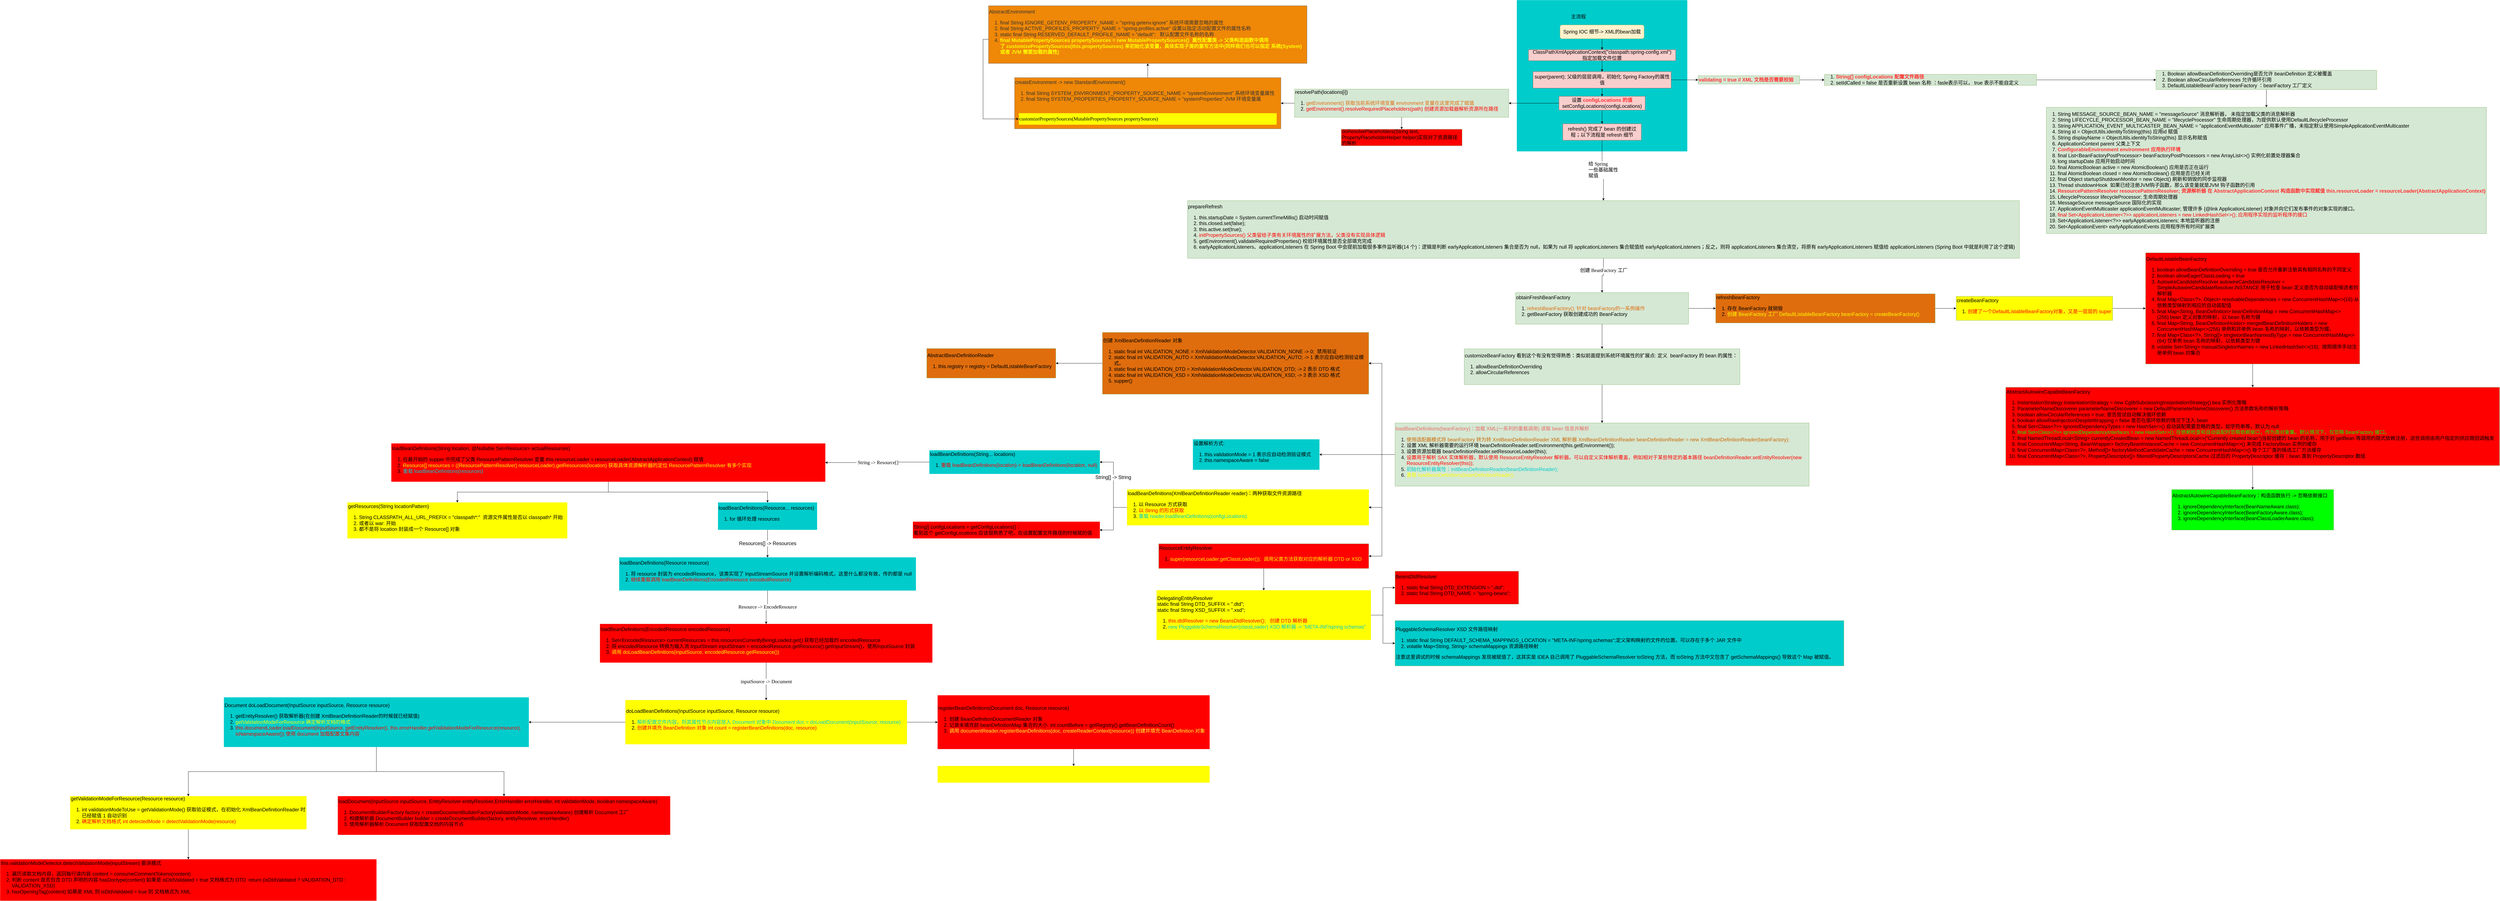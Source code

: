 <mxfile version="20.2.5" type="github">
  <diagram id="C5RBs43oDa-KdzZeNtuy" name="Page-1">
    <mxGraphModel dx="8986" dy="2456" grid="1" gridSize="10" guides="1" tooltips="1" connect="1" arrows="1" fold="1" page="1" pageScale="1" pageWidth="827" pageHeight="1169" math="0" shadow="0">
      <root>
        <mxCell id="WIyWlLk6GJQsqaUBKTNV-0" />
        <mxCell id="WIyWlLk6GJQsqaUBKTNV-1" parent="WIyWlLk6GJQsqaUBKTNV-0" />
        <mxCell id="-McDBByZdcgpEU9wJOO_-78" value="" style="rounded=0;whiteSpace=wrap;html=1;fontFamily=Verdana;fontSize=18;fontColor=#00CCCC;strokeColor=#00CCCC;fillColor=#00CCCC;" parent="WIyWlLk6GJQsqaUBKTNV-1" vertex="1">
          <mxGeometry x="-310" y="-1100" width="620" height="550" as="geometry" />
        </mxCell>
        <mxCell id="-McDBByZdcgpEU9wJOO_-72" style="edgeStyle=orthogonalEdgeStyle;rounded=0;orthogonalLoop=1;jettySize=auto;html=1;entryX=0.5;entryY=0;entryDx=0;entryDy=0;fontFamily=Verdana;fontSize=18;fontColor=#FF0000;" parent="WIyWlLk6GJQsqaUBKTNV-1" source="vhB5iVHmFAJZdGOzhbKn-0" target="vhB5iVHmFAJZdGOzhbKn-5" edge="1">
          <mxGeometry relative="1" as="geometry" />
        </mxCell>
        <mxCell id="vhB5iVHmFAJZdGOzhbKn-0" value="&lt;font style=&quot;font-size: 18px;&quot;&gt;Spring IOC 细节-&amp;gt; XML的bean加载&lt;/font&gt;" style="rounded=1;whiteSpace=wrap;html=1;fillColor=#fff2cc;strokeColor=#d6b656;fontSize=18;" parent="WIyWlLk6GJQsqaUBKTNV-1" vertex="1">
          <mxGeometry x="-153" y="-1010" width="306" height="50" as="geometry" />
        </mxCell>
        <mxCell id="vhB5iVHmFAJZdGOzhbKn-9" value="" style="edgeStyle=orthogonalEdgeStyle;rounded=0;orthogonalLoop=1;jettySize=auto;html=1;fontSize=18;" parent="WIyWlLk6GJQsqaUBKTNV-1" source="vhB5iVHmFAJZdGOzhbKn-5" target="vhB5iVHmFAJZdGOzhbKn-8" edge="1">
          <mxGeometry relative="1" as="geometry" />
        </mxCell>
        <mxCell id="vhB5iVHmFAJZdGOzhbKn-5" value="ClassPathXmlApplicationContext(&quot;classpath:spring-config.xml&quot;)&lt;br style=&quot;font-size: 18px;&quot;&gt;指定加载文件位置" style="rounded=0;whiteSpace=wrap;html=1;fillColor=#f8cecc;strokeColor=#b85450;fontSize=18;" parent="WIyWlLk6GJQsqaUBKTNV-1" vertex="1">
          <mxGeometry x="-268" y="-920" width="536" height="40" as="geometry" />
        </mxCell>
        <mxCell id="vhB5iVHmFAJZdGOzhbKn-11" value="" style="edgeStyle=orthogonalEdgeStyle;rounded=0;orthogonalLoop=1;jettySize=auto;html=1;entryX=0;entryY=0.5;entryDx=0;entryDy=0;fontSize=18;" parent="WIyWlLk6GJQsqaUBKTNV-1" source="vhB5iVHmFAJZdGOzhbKn-8" target="vhB5iVHmFAJZdGOzhbKn-10" edge="1">
          <mxGeometry relative="1" as="geometry" />
        </mxCell>
        <mxCell id="-McDBByZdcgpEU9wJOO_-1" value="" style="edgeStyle=orthogonalEdgeStyle;rounded=0;orthogonalLoop=1;jettySize=auto;html=1;fontColor=#FF3333;fontSize=18;" parent="WIyWlLk6GJQsqaUBKTNV-1" source="vhB5iVHmFAJZdGOzhbKn-8" target="-McDBByZdcgpEU9wJOO_-0" edge="1">
          <mxGeometry relative="1" as="geometry" />
        </mxCell>
        <mxCell id="vhB5iVHmFAJZdGOzhbKn-8" value="super(parent); 父级的层层调用，初始化 Spring Factory的属性值" style="whiteSpace=wrap;html=1;fillColor=#f8cecc;strokeColor=#b85450;rounded=0;fontSize=18;" parent="WIyWlLk6GJQsqaUBKTNV-1" vertex="1">
          <mxGeometry x="-251.5" y="-840" width="503" height="60" as="geometry" />
        </mxCell>
        <mxCell id="vhB5iVHmFAJZdGOzhbKn-13" value="" style="edgeStyle=orthogonalEdgeStyle;rounded=0;orthogonalLoop=1;jettySize=auto;html=1;fontSize=18;" parent="WIyWlLk6GJQsqaUBKTNV-1" source="vhB5iVHmFAJZdGOzhbKn-10" target="vhB5iVHmFAJZdGOzhbKn-12" edge="1">
          <mxGeometry relative="1" as="geometry" />
        </mxCell>
        <mxCell id="vhB5iVHmFAJZdGOzhbKn-17" style="edgeStyle=orthogonalEdgeStyle;rounded=0;orthogonalLoop=1;jettySize=auto;html=1;fontSize=18;" parent="WIyWlLk6GJQsqaUBKTNV-1" source="vhB5iVHmFAJZdGOzhbKn-10" target="vhB5iVHmFAJZdGOzhbKn-12" edge="1">
          <mxGeometry relative="1" as="geometry" />
        </mxCell>
        <mxCell id="vhB5iVHmFAJZdGOzhbKn-10" value="&lt;font color=&quot;#ff3333&quot; style=&quot;font-size: 18px;&quot;&gt;&lt;b style=&quot;font-size: 18px;&quot;&gt;validating = true // XML 文档是否需要校验&lt;/b&gt;&lt;/font&gt;" style="whiteSpace=wrap;html=1;fillColor=#d5e8d4;strokeColor=#82b366;rounded=0;align=left;fontSize=18;" parent="WIyWlLk6GJQsqaUBKTNV-1" vertex="1">
          <mxGeometry x="350" y="-825" width="370" height="30" as="geometry" />
        </mxCell>
        <mxCell id="vhB5iVHmFAJZdGOzhbKn-16" value="" style="edgeStyle=orthogonalEdgeStyle;rounded=0;orthogonalLoop=1;jettySize=auto;html=1;fontSize=18;" parent="WIyWlLk6GJQsqaUBKTNV-1" source="vhB5iVHmFAJZdGOzhbKn-12" target="vhB5iVHmFAJZdGOzhbKn-15" edge="1">
          <mxGeometry relative="1" as="geometry" />
        </mxCell>
        <mxCell id="vhB5iVHmFAJZdGOzhbKn-12" value="&lt;ol style=&quot;font-size: 18px;&quot;&gt;&lt;li style=&quot;font-size: 18px;&quot;&gt;&lt;font color=&quot;#ff3333&quot; style=&quot;font-size: 18px;&quot;&gt;&lt;b style=&quot;font-size: 18px;&quot;&gt;String[] configLocations 配置文件路径&lt;/b&gt;&lt;/font&gt;&lt;/li&gt;&lt;li style=&quot;font-size: 18px;&quot;&gt;setIdCalled = false 是否重新设置 bean 名称 ：fasle表示可以， true 表示不能自定义&lt;/li&gt;&lt;/ol&gt;" style="whiteSpace=wrap;html=1;fillColor=#d5e8d4;strokeColor=#82b366;rounded=0;align=left;fontSize=18;" parent="WIyWlLk6GJQsqaUBKTNV-1" vertex="1">
          <mxGeometry x="810" y="-830" width="772.5" height="40" as="geometry" />
        </mxCell>
        <mxCell id="vhB5iVHmFAJZdGOzhbKn-19" value="" style="edgeStyle=orthogonalEdgeStyle;rounded=0;orthogonalLoop=1;jettySize=auto;html=1;fontSize=18;" parent="WIyWlLk6GJQsqaUBKTNV-1" source="vhB5iVHmFAJZdGOzhbKn-15" target="vhB5iVHmFAJZdGOzhbKn-18" edge="1">
          <mxGeometry relative="1" as="geometry" />
        </mxCell>
        <mxCell id="vhB5iVHmFAJZdGOzhbKn-15" value="&lt;ol style=&quot;font-size: 18px;&quot;&gt;&lt;li style=&quot;font-size: 18px;&quot;&gt;&lt;span style=&quot;background-color: initial; font-size: 18px;&quot;&gt;Boolean allowBeanDefinitionOverriding是否允许 beanDefinition 定义被覆盖&lt;/span&gt;&lt;/li&gt;&lt;li style=&quot;font-size: 18px;&quot;&gt;&lt;span style=&quot;background-color: initial; font-size: 18px;&quot;&gt;Boolean allowCircularReferences 允许循环引用&lt;/span&gt;&lt;/li&gt;&lt;li style=&quot;font-size: 18px;&quot;&gt;&lt;span style=&quot;background-color: initial; font-size: 18px;&quot;&gt;DefaultListableBeanFactory beanFactory ：beanFactory 工厂定义&lt;/span&gt;&lt;/li&gt;&lt;/ol&gt;" style="whiteSpace=wrap;html=1;fillColor=#d5e8d4;strokeColor=#82b366;rounded=0;align=left;fontSize=18;" parent="WIyWlLk6GJQsqaUBKTNV-1" vertex="1">
          <mxGeometry x="2018.13" y="-845" width="803.75" height="70" as="geometry" />
        </mxCell>
        <mxCell id="vhB5iVHmFAJZdGOzhbKn-18" value="&lt;ol style=&quot;font-size: 18px;&quot;&gt;&lt;li style=&quot;font-size: 18px;&quot;&gt;String MESSAGE_SOURCE_BEAN_NAME = &quot;messageSource&quot; 消息解析器， 未指定加载父类的消息解析器&lt;br style=&quot;font-size: 18px;&quot;&gt;&lt;/li&gt;&lt;li style=&quot;font-size: 18px;&quot;&gt;String LIFECYCLE_PROCESSOR_BEAN_NAME = &quot;lifecycleProcessor&quot; 生命周期处理器，为提供默认使用DefaultLifecycleProcessor&lt;/li&gt;&lt;li style=&quot;font-size: 18px;&quot;&gt;String APPLICATION_EVENT_MULTICASTER_BEAN_NAME = &quot;applicationEventMulticaster&quot; 应用事件广播，未指定默认使用SimpleApplicationEventMulticaster&lt;br style=&quot;font-size: 18px;&quot;&gt;&lt;/li&gt;&lt;li style=&quot;font-size: 18px;&quot;&gt;String id = ObjectUtils.identityToString(this) 应用id 赋值&lt;br style=&quot;font-size: 18px;&quot;&gt;&lt;/li&gt;&lt;li style=&quot;font-size: 18px;&quot;&gt;String displayName = ObjectUtils.identityToString(this) 显示名称赋值&lt;br style=&quot;font-size: 18px;&quot;&gt;&lt;/li&gt;&lt;li style=&quot;font-size: 18px;&quot;&gt;ApplicationContext parent 父类上下文&lt;br style=&quot;font-size: 18px;&quot;&gt;&lt;/li&gt;&lt;li style=&quot;font-size: 18px;&quot;&gt;&lt;font color=&quot;#ff3333&quot; style=&quot;font-size: 18px;&quot;&gt;&lt;b style=&quot;font-size: 18px;&quot;&gt;ConfigurableEnvironment environment 应用执行环境&amp;nbsp;&lt;/b&gt;&lt;/font&gt;&lt;br style=&quot;font-size: 18px;&quot;&gt;&lt;/li&gt;&lt;li style=&quot;font-size: 18px;&quot;&gt;final List&amp;lt;BeanFactoryPostProcessor&amp;gt; beanFactoryPostProcessors = new ArrayList&amp;lt;&amp;gt;() 实例化前置处理器集合&lt;br style=&quot;font-size: 18px;&quot;&gt;&lt;/li&gt;&lt;li style=&quot;font-size: 18px;&quot;&gt;long startupDate 应用开始启动时间&lt;br style=&quot;font-size: 18px;&quot;&gt;&lt;/li&gt;&lt;li style=&quot;font-size: 18px;&quot;&gt;final AtomicBoolean active = new AtomicBoolean() 应用是否正在运行&lt;/li&gt;&lt;li style=&quot;font-size: 18px;&quot;&gt;final AtomicBoolean closed = new AtomicBoolean() 应用是否已经关闭&lt;br style=&quot;font-size: 18px;&quot;&gt;&lt;/li&gt;&lt;li style=&quot;font-size: 18px;&quot;&gt;final Object startupShutdownMonitor = new Object() 刷新和销毁的同步监视器&lt;/li&gt;&lt;li style=&quot;font-size: 18px;&quot;&gt;Thread shutdownHook&amp;nbsp; 如果已经注册JVM钩子函数，那么该变量就是JVM 钩子函数的引用&lt;br style=&quot;font-size: 18px;&quot;&gt;&lt;/li&gt;&lt;li style=&quot;font-size: 18px;&quot;&gt;&lt;b style=&quot;font-size: 18px;&quot;&gt;&lt;font color=&quot;#ff3333&quot; style=&quot;font-size: 18px;&quot;&gt;ResourcePatternResolver resourcePatternResolver; 资源解析器 在&amp;nbsp;&lt;/font&gt;&lt;/b&gt;&lt;font color=&quot;#ff3333&quot; style=&quot;font-size: 18px;&quot;&gt;&lt;b style=&quot;font-size: 18px;&quot;&gt;AbstractApplicationContext 构造函数中实现赋值&amp;nbsp;this.resourceLoader = resourceLoader(&lt;b style=&quot;font-size: 18px;&quot;&gt;AbstractApplicationContext&lt;/b&gt;)&lt;/b&gt;&lt;/font&gt;&lt;br style=&quot;font-size: 18px;&quot;&gt;&lt;/li&gt;&lt;li style=&quot;font-size: 18px;&quot;&gt;LifecycleProcessor lifecycleProcessor; 生命周期处理器&lt;br style=&quot;font-size: 18px;&quot;&gt;&lt;/li&gt;&lt;li style=&quot;font-size: 18px;&quot;&gt;MessageSource messageSource 国际化的实现&lt;br style=&quot;font-size: 18px;&quot;&gt;&lt;/li&gt;&lt;li style=&quot;font-size: 18px;&quot;&gt;ApplicationEventMulticaster applicationEventMulticaster; 管理许多 {@link ApplicationListener} 对象并向它们发布事件的对象实现的接口。&lt;br style=&quot;font-size: 18px;&quot;&gt;&lt;/li&gt;&lt;li style=&quot;font-size: 18px;&quot;&gt;&lt;font color=&quot;#ff0000&quot; style=&quot;font-size: 18px;&quot;&gt;final Set&amp;lt;ApplicationListener&amp;lt;?&amp;gt;&amp;gt; applicationListeners = new LinkedHashSet&amp;lt;&amp;gt;(); 应用程序实现的监听程序的接口&lt;/font&gt;&lt;br style=&quot;font-size: 18px;&quot;&gt;&lt;/li&gt;&lt;li style=&quot;font-size: 18px;&quot;&gt;Set&amp;lt;ApplicationListener&amp;lt;?&amp;gt;&amp;gt; earlyApplicationListeners; 本地监听器的注册&lt;br style=&quot;font-size: 18px;&quot;&gt;&lt;/li&gt;&lt;li style=&quot;font-size: 18px;&quot;&gt;Set&amp;lt;ApplicationEvent&amp;gt; earlyApplicationEvents 应用程序所有时间扩展类&lt;br style=&quot;font-size: 18px;&quot;&gt;&lt;/li&gt;&lt;/ol&gt;" style="whiteSpace=wrap;html=1;align=left;fillColor=#d5e8d4;strokeColor=#82b366;rounded=0;fontSize=18;" parent="WIyWlLk6GJQsqaUBKTNV-1" vertex="1">
          <mxGeometry x="1618.28" y="-710" width="1603.44" height="460" as="geometry" />
        </mxCell>
        <mxCell id="-McDBByZdcgpEU9wJOO_-5" value="" style="edgeStyle=orthogonalEdgeStyle;rounded=0;orthogonalLoop=1;jettySize=auto;html=1;fontColor=#000000;entryX=1;entryY=0.5;entryDx=0;entryDy=0;fontSize=18;" parent="WIyWlLk6GJQsqaUBKTNV-1" source="-McDBByZdcgpEU9wJOO_-0" target="-McDBByZdcgpEU9wJOO_-4" edge="1">
          <mxGeometry relative="1" as="geometry" />
        </mxCell>
        <mxCell id="-McDBByZdcgpEU9wJOO_-32" value="" style="edgeStyle=orthogonalEdgeStyle;rounded=0;orthogonalLoop=1;jettySize=auto;html=1;fontFamily=Verdana;fontSize=18;fontColor=#FF0000;" parent="WIyWlLk6GJQsqaUBKTNV-1" source="-McDBByZdcgpEU9wJOO_-0" target="-McDBByZdcgpEU9wJOO_-31" edge="1">
          <mxGeometry relative="1" as="geometry" />
        </mxCell>
        <mxCell id="-McDBByZdcgpEU9wJOO_-0" value="设置&amp;nbsp;&lt;span style=&quot;text-align: left; font-size: 18px;&quot;&gt;&lt;font style=&quot;font-weight: bold; font-size: 18px;&quot; color=&quot;#ff3333&quot;&gt;configLocations 的值&lt;/font&gt;&lt;br style=&quot;font-size: 18px;&quot;&gt;&lt;div style=&quot;text-align: left; font-size: 18px;&quot;&gt;&lt;span style=&quot;background-color: initial; text-align: center; font-size: 18px;&quot;&gt;setConfigLocations(configLocations)&lt;/span&gt;&lt;/div&gt;&lt;/span&gt;" style="whiteSpace=wrap;html=1;fillColor=#f8cecc;strokeColor=#b85450;rounded=0;fontSize=18;" parent="WIyWlLk6GJQsqaUBKTNV-1" vertex="1">
          <mxGeometry x="-157" y="-749.99" width="314" height="50" as="geometry" />
        </mxCell>
        <mxCell id="-McDBByZdcgpEU9wJOO_-7" value="" style="edgeStyle=orthogonalEdgeStyle;rounded=0;orthogonalLoop=1;jettySize=auto;html=1;fontColor=#000000;fontSize=18;" parent="WIyWlLk6GJQsqaUBKTNV-1" source="-McDBByZdcgpEU9wJOO_-4" target="-McDBByZdcgpEU9wJOO_-6" edge="1">
          <mxGeometry relative="1" as="geometry" />
        </mxCell>
        <mxCell id="swjzN8IUrycUAb-GRa1w-0" style="edgeStyle=orthogonalEdgeStyle;rounded=0;orthogonalLoop=1;jettySize=auto;html=1;entryX=0.5;entryY=0;entryDx=0;entryDy=0;fontSize=18;" edge="1" parent="WIyWlLk6GJQsqaUBKTNV-1" source="-McDBByZdcgpEU9wJOO_-4" target="-McDBByZdcgpEU9wJOO_-26">
          <mxGeometry relative="1" as="geometry" />
        </mxCell>
        <mxCell id="-McDBByZdcgpEU9wJOO_-4" value="resolvePath(locations[i])&lt;br style=&quot;font-size: 18px;&quot;&gt;&lt;ol style=&quot;font-size: 18px;&quot;&gt;&lt;li style=&quot;font-size: 18px;&quot;&gt;&lt;font color=&quot;#e06d0d&quot; style=&quot;font-size: 18px;&quot;&gt;getEnvironment() 获取当前系统环境变量 environment 变量在这里完成了赋值&lt;/font&gt;&lt;/li&gt;&lt;li style=&quot;font-size: 18px;&quot;&gt;&lt;font color=&quot;#ff0000&quot; style=&quot;font-size: 18px;&quot;&gt;getEnvironment().resolveRequiredPlaceholders(path) 创建资源加载器解析资源所在路径&lt;/font&gt;&lt;br style=&quot;font-size: 18px;&quot;&gt;&lt;/li&gt;&lt;/ol&gt;" style="whiteSpace=wrap;html=1;fillColor=#d5e8d4;strokeColor=#82b366;rounded=0;align=left;fontSize=18;" parent="WIyWlLk6GJQsqaUBKTNV-1" vertex="1">
          <mxGeometry x="-1120" y="-776.25" width="780" height="102.5" as="geometry" />
        </mxCell>
        <mxCell id="-McDBByZdcgpEU9wJOO_-9" value="" style="edgeStyle=orthogonalEdgeStyle;rounded=0;orthogonalLoop=1;jettySize=auto;html=1;fontColor=#E06D0D;fontSize=18;" parent="WIyWlLk6GJQsqaUBKTNV-1" source="-McDBByZdcgpEU9wJOO_-6" target="-McDBByZdcgpEU9wJOO_-8" edge="1">
          <mxGeometry relative="1" as="geometry" />
        </mxCell>
        <mxCell id="-McDBByZdcgpEU9wJOO_-8" value="AbstractEnvironment&lt;br style=&quot;font-size: 18px;&quot;&gt;&lt;ol style=&quot;font-size: 18px;&quot;&gt;&lt;li style=&quot;font-size: 18px;&quot;&gt;final String IGNORE_GETENV_PROPERTY_NAME = &quot;spring.getenv.ignore&quot; 系统环境需要忽略的属性&lt;br style=&quot;font-size: 18px;&quot;&gt;&lt;/li&gt;&lt;li style=&quot;font-size: 18px;&quot;&gt;final String ACTIVE_PROFILES_PROPERTY_NAME = &quot;spring.profiles.active&quot;&amp;nbsp;设置以指定活动配置文件的属性名称&lt;br style=&quot;font-size: 18px;&quot;&gt;&lt;/li&gt;&lt;li style=&quot;font-size: 18px;&quot;&gt;static final String RESERVED_DEFAULT_PROFILE_NAME = &quot;default&quot;;&amp;nbsp; &amp;nbsp;默认配置文件名称的名称&lt;br style=&quot;font-size: 18px;&quot;&gt;&lt;/li&gt;&lt;li style=&quot;font-size: 18px;&quot;&gt;&lt;b style=&quot;font-size: 18px;&quot;&gt;&lt;font color=&quot;#ffff00&quot; style=&quot;font-size: 18px;&quot;&gt;final MutablePropertySources propertySources = new MutablePropertySources()&amp;nbsp; 属性配置类 -&amp;gt; 父类构造函数中调用了&amp;nbsp;customizePropertySources(this.propertySources) 来初始化该变量，具体实现子类的重写方法中(同样我们也可以指定 系统(System) 或者 JVM 需要加载的属性)&lt;/font&gt;&lt;/b&gt;&lt;br style=&quot;font-size: 18px;&quot;&gt;&lt;/li&gt;&lt;/ol&gt;" style="whiteSpace=wrap;html=1;align=left;fillColor=#EF8707;strokeColor=#666666;fontColor=#333333;rounded=0;fontSize=18;" parent="WIyWlLk6GJQsqaUBKTNV-1" vertex="1">
          <mxGeometry x="-2235" y="-1080" width="1160" height="210" as="geometry" />
        </mxCell>
        <mxCell id="-McDBByZdcgpEU9wJOO_-16" value="" style="group;fontSize=18;" parent="WIyWlLk6GJQsqaUBKTNV-1" vertex="1" connectable="0">
          <mxGeometry x="-2140" y="-818.12" width="970" height="186.25" as="geometry" />
        </mxCell>
        <mxCell id="-McDBByZdcgpEU9wJOO_-6" value="createEnvironment -&amp;gt; new StandardEnvironment()&lt;br style=&quot;font-size: 18px;&quot;&gt;&lt;ol style=&quot;font-size: 18px;&quot;&gt;&lt;li style=&quot;font-size: 18px;&quot;&gt;final String SYSTEM_ENVIRONMENT_PROPERTY_SOURCE_NAME = &quot;systemEnvironment&quot; 系统环境变量属性&lt;br style=&quot;font-size: 18px;&quot;&gt;&lt;/li&gt;&lt;li style=&quot;font-size: 18px;&quot;&gt;final String SYSTEM_PROPERTIES_PROPERTY_SOURCE_NAME = &quot;systemProperties&quot; JVM 环境变量属&lt;/li&gt;&lt;/ol&gt;" style="whiteSpace=wrap;html=1;align=left;fillColor=#EF8707;strokeColor=#666666;rounded=0;fontColor=#333333;horizontal=1;verticalAlign=top;fontSize=18;" parent="-McDBByZdcgpEU9wJOO_-16" vertex="1">
          <mxGeometry width="970.0" height="186.25" as="geometry" />
        </mxCell>
        <mxCell id="-McDBByZdcgpEU9wJOO_-15" value="&lt;font color=&quot;#000000&quot; style=&quot;font-size: 18px;&quot;&gt;customizePropertySources(MutablePropertySources propertySources)&lt;/font&gt;" style="rounded=0;whiteSpace=wrap;html=1;fontFamily=Verdana;fontSize=18;fontColor=#FFFF00;strokeColor=#EF8707;fillColor=#FFFF00;align=left;" parent="-McDBByZdcgpEU9wJOO_-16" vertex="1">
          <mxGeometry x="14.923" y="128.942" width="940.154" height="42.981" as="geometry" />
        </mxCell>
        <mxCell id="-McDBByZdcgpEU9wJOO_-18" style="edgeStyle=orthogonalEdgeStyle;rounded=0;orthogonalLoop=1;jettySize=auto;html=1;entryX=0;entryY=0.5;entryDx=0;entryDy=0;fontFamily=Verdana;fontSize=18;fontColor=#000000;exitX=0;exitY=0.582;exitDx=0;exitDy=0;exitPerimeter=0;" parent="WIyWlLk6GJQsqaUBKTNV-1" source="-McDBByZdcgpEU9wJOO_-8" target="-McDBByZdcgpEU9wJOO_-15" edge="1">
          <mxGeometry relative="1" as="geometry" />
        </mxCell>
        <mxCell id="-McDBByZdcgpEU9wJOO_-26" value="doResolvePlaceholders(String text, PropertyPlaceholderHelper helper)实现对了资源路径的解析" style="whiteSpace=wrap;html=1;align=left;fillColor=#FF0000;strokeColor=#82b366;rounded=0;fontSize=18;" parent="WIyWlLk6GJQsqaUBKTNV-1" vertex="1">
          <mxGeometry x="-950" y="-630" width="440" height="60" as="geometry" />
        </mxCell>
        <mxCell id="-McDBByZdcgpEU9wJOO_-36" value="" style="edgeStyle=orthogonalEdgeStyle;rounded=0;orthogonalLoop=1;jettySize=auto;html=1;fontFamily=Verdana;fontSize=18;fontColor=#FF0000;entryX=0.5;entryY=0;entryDx=0;entryDy=0;" parent="WIyWlLk6GJQsqaUBKTNV-1" source="-McDBByZdcgpEU9wJOO_-31" target="-McDBByZdcgpEU9wJOO_-35" edge="1">
          <mxGeometry relative="1" as="geometry" />
        </mxCell>
        <mxCell id="-McDBByZdcgpEU9wJOO_-39" value="&lt;div style=&quot;text-align: left; font-size: 18px;&quot;&gt;给 Spring&lt;/div&gt;一些基础属性&lt;br style=&quot;font-size: 18px;&quot;&gt;&lt;div style=&quot;text-align: left; font-size: 18px;&quot;&gt;赋值&lt;/div&gt;" style="edgeLabel;html=1;align=center;verticalAlign=middle;resizable=0;points=[];fontSize=18;fontFamily=Verdana;fontColor=#000000;" parent="-McDBByZdcgpEU9wJOO_-36" vertex="1" connectable="0">
          <mxGeometry x="0.007" y="2" relative="1" as="geometry">
            <mxPoint as="offset" />
          </mxGeometry>
        </mxCell>
        <mxCell id="-McDBByZdcgpEU9wJOO_-31" value="refresh() 完成了 bean 的创建过程；以下流程是 refresh 细节" style="whiteSpace=wrap;html=1;fillColor=#f8cecc;strokeColor=#b85450;rounded=0;fontSize=18;" parent="WIyWlLk6GJQsqaUBKTNV-1" vertex="1">
          <mxGeometry x="-143" y="-650" width="286" height="60" as="geometry" />
        </mxCell>
        <mxCell id="-McDBByZdcgpEU9wJOO_-38" value="" style="edgeStyle=orthogonalEdgeStyle;rounded=0;orthogonalLoop=1;jettySize=auto;html=1;fontFamily=Verdana;fontSize=18;fontColor=#000000;" parent="WIyWlLk6GJQsqaUBKTNV-1" source="-McDBByZdcgpEU9wJOO_-35" target="-McDBByZdcgpEU9wJOO_-37" edge="1">
          <mxGeometry relative="1" as="geometry" />
        </mxCell>
        <mxCell id="-McDBByZdcgpEU9wJOO_-40" value="创建 BeanFactory 工厂" style="edgeLabel;html=1;align=center;verticalAlign=middle;resizable=0;points=[];fontSize=18;fontFamily=Verdana;fontColor=#000000;" parent="-McDBByZdcgpEU9wJOO_-38" vertex="1" connectable="0">
          <mxGeometry x="-0.324" y="1" relative="1" as="geometry">
            <mxPoint as="offset" />
          </mxGeometry>
        </mxCell>
        <mxCell id="-McDBByZdcgpEU9wJOO_-35" value="prepareRefresh&lt;br style=&quot;font-size: 18px;&quot;&gt;&lt;ol style=&quot;font-size: 18px;&quot;&gt;&lt;li style=&quot;font-size: 18px;&quot;&gt;&lt;span style=&quot;background-color: initial; font-size: 18px;&quot;&gt;this.startupDate = System.currentTimeMillis() 启动时间赋值&lt;/span&gt;&lt;br style=&quot;font-size: 18px;&quot;&gt;&lt;/li&gt;&lt;li style=&quot;font-size: 18px;&quot;&gt;this.closed.set(false);&amp;nbsp;&lt;br style=&quot;font-size: 18px;&quot;&gt;&lt;/li&gt;&lt;li style=&quot;font-size: 18px;&quot;&gt;this.active.set(true);&lt;br style=&quot;font-size: 18px;&quot;&gt;&lt;/li&gt;&lt;li style=&quot;font-size: 18px;&quot;&gt;&lt;font color=&quot;#ff0000&quot; style=&quot;font-size: 18px;&quot;&gt;initPropertySources() 父类留给子类有关环境属性的扩展方法，父类没有实现具体逻辑&lt;/font&gt;&lt;/li&gt;&lt;li style=&quot;font-size: 18px;&quot;&gt;getEnvironment().validateRequiredProperties() 校验环境属性是否全部填充完成&lt;br style=&quot;font-size: 18px;&quot;&gt;&lt;/li&gt;&lt;li style=&quot;font-size: 18px;&quot;&gt;earlyApplicationListeners、applicationListeners 在 Spring Boot 中会提前加载很多事件监听器(14 个)：逻辑是判断 earlyApplicationListeners 集合是否为 null，如果为 null 将 applicationListeners 集合赋值给 earlyApplicationListeners；反之，则将 applicationListeners 集合清空，将原有 earlyApplicationListeners 赋值给 applicationListeners (Spring Boot 中就是利用了这个逻辑)&lt;/li&gt;&lt;/ol&gt;" style="whiteSpace=wrap;html=1;fillColor=#d5e8d4;strokeColor=#82b366;rounded=0;align=left;fontSize=18;" parent="WIyWlLk6GJQsqaUBKTNV-1" vertex="1">
          <mxGeometry x="-1510" y="-370" width="3030" height="210" as="geometry" />
        </mxCell>
        <mxCell id="-McDBByZdcgpEU9wJOO_-46" style="edgeStyle=orthogonalEdgeStyle;rounded=0;orthogonalLoop=1;jettySize=auto;html=1;exitX=1;exitY=0.5;exitDx=0;exitDy=0;entryX=0;entryY=0.5;entryDx=0;entryDy=0;fontFamily=Verdana;fontSize=18;fontColor=#FFFF00;" parent="WIyWlLk6GJQsqaUBKTNV-1" source="-McDBByZdcgpEU9wJOO_-37" target="-McDBByZdcgpEU9wJOO_-43" edge="1">
          <mxGeometry relative="1" as="geometry" />
        </mxCell>
        <mxCell id="-McDBByZdcgpEU9wJOO_-60" style="edgeStyle=orthogonalEdgeStyle;rounded=0;orthogonalLoop=1;jettySize=auto;html=1;fontFamily=Verdana;fontSize=18;fontColor=#00FF00;" parent="WIyWlLk6GJQsqaUBKTNV-1" source="-McDBByZdcgpEU9wJOO_-37" target="-McDBByZdcgpEU9wJOO_-56" edge="1">
          <mxGeometry relative="1" as="geometry" />
        </mxCell>
        <mxCell id="-McDBByZdcgpEU9wJOO_-37" value="obtainFreshBeanFactory&lt;br style=&quot;font-size: 18px;&quot;&gt;&lt;ol style=&quot;font-size: 18px;&quot;&gt;&lt;li style=&quot;font-size: 18px;&quot;&gt;&lt;font color=&quot;#e06d0d&quot; style=&quot;font-size: 18px;&quot;&gt;refreshBeanFactory(); 针对 beanFactory的一系例操作&lt;/font&gt;&lt;br style=&quot;font-size: 18px;&quot;&gt;&lt;/li&gt;&lt;li style=&quot;font-size: 18px;&quot;&gt;getBeanFactory 获取创建成功的 BeanFactory&lt;br style=&quot;font-size: 18px;&quot;&gt;&lt;/li&gt;&lt;/ol&gt;" style="whiteSpace=wrap;html=1;align=left;fillColor=#d5e8d4;strokeColor=#82b366;rounded=0;fontSize=18;" parent="WIyWlLk6GJQsqaUBKTNV-1" vertex="1">
          <mxGeometry x="-315" y="-35" width="630" height="115" as="geometry" />
        </mxCell>
        <mxCell id="-McDBByZdcgpEU9wJOO_-49" style="edgeStyle=orthogonalEdgeStyle;rounded=0;orthogonalLoop=1;jettySize=auto;html=1;exitX=1;exitY=0.5;exitDx=0;exitDy=0;entryX=0;entryY=0.5;entryDx=0;entryDy=0;fontFamily=Verdana;fontSize=18;fontColor=#FFFF00;" parent="WIyWlLk6GJQsqaUBKTNV-1" source="-McDBByZdcgpEU9wJOO_-43" target="-McDBByZdcgpEU9wJOO_-47" edge="1">
          <mxGeometry relative="1" as="geometry" />
        </mxCell>
        <mxCell id="-McDBByZdcgpEU9wJOO_-43" value="refreshBeanFactory&lt;br style=&quot;font-size: 18px;&quot;&gt;&lt;ol style=&quot;font-size: 18px;&quot;&gt;&lt;li style=&quot;font-size: 18px;&quot;&gt;存在 BeanFactory 就销毁&lt;/li&gt;&lt;li style=&quot;font-size: 18px;&quot;&gt;&lt;font color=&quot;#ffff00&quot; style=&quot;font-size: 18px;&quot;&gt;创建 BeanFactory 工厂&amp;nbsp;DefaultListableBeanFactory beanFactory = createBeanFactory()&lt;/font&gt;&lt;/li&gt;&lt;/ol&gt;" style="whiteSpace=wrap;html=1;align=left;fillColor=#E06D0D;strokeColor=#82b366;rounded=0;fontSize=18;" parent="WIyWlLk6GJQsqaUBKTNV-1" vertex="1">
          <mxGeometry x="414" y="-30.62" width="799.37" height="106.25" as="geometry" />
        </mxCell>
        <mxCell id="-McDBByZdcgpEU9wJOO_-51" value="" style="edgeStyle=orthogonalEdgeStyle;rounded=0;orthogonalLoop=1;jettySize=auto;html=1;fontFamily=Verdana;fontSize=18;fontColor=#FF0000;exitX=1;exitY=0.5;exitDx=0;exitDy=0;entryX=0;entryY=0.5;entryDx=0;entryDy=0;" parent="WIyWlLk6GJQsqaUBKTNV-1" source="-McDBByZdcgpEU9wJOO_-47" target="-McDBByZdcgpEU9wJOO_-50" edge="1">
          <mxGeometry relative="1" as="geometry" />
        </mxCell>
        <mxCell id="-McDBByZdcgpEU9wJOO_-47" value="createBeanFactory&lt;br style=&quot;font-size: 18px;&quot;&gt;&lt;ol style=&quot;font-size: 18px;&quot;&gt;&lt;li style=&quot;font-size: 18px;&quot;&gt;&lt;font color=&quot;#ff0000&quot; style=&quot;font-size: 18px;&quot;&gt;创建了一个DefaultListableBeanFactory对象，又是一层层的 super&lt;/font&gt;&lt;/li&gt;&lt;/ol&gt;" style="whiteSpace=wrap;html=1;align=left;fillColor=#FFFF00;strokeColor=#82b366;rounded=0;fontSize=18;" parent="WIyWlLk6GJQsqaUBKTNV-1" vertex="1">
          <mxGeometry x="1290" y="-21.25" width="570" height="87.5" as="geometry" />
        </mxCell>
        <mxCell id="-McDBByZdcgpEU9wJOO_-53" value="" style="edgeStyle=orthogonalEdgeStyle;rounded=0;orthogonalLoop=1;jettySize=auto;html=1;fontFamily=Verdana;fontSize=18;fontColor=#FF0000;" parent="WIyWlLk6GJQsqaUBKTNV-1" source="-McDBByZdcgpEU9wJOO_-50" target="-McDBByZdcgpEU9wJOO_-52" edge="1">
          <mxGeometry relative="1" as="geometry" />
        </mxCell>
        <mxCell id="-McDBByZdcgpEU9wJOO_-50" value="DefaultListableBeanFactory&lt;br style=&quot;font-size: 18px;&quot;&gt;&lt;ol style=&quot;font-size: 18px;&quot;&gt;&lt;li style=&quot;font-size: 18px;&quot;&gt;boolean allowBeanDefinitionOverriding = true&amp;nbsp;是否允许重新注册具有相同名称的不同定义&lt;br style=&quot;font-size: 18px;&quot;&gt;&lt;/li&gt;&lt;li style=&quot;font-size: 18px;&quot;&gt;boolean allowEagerClassLoading = true&lt;br style=&quot;font-size: 18px;&quot;&gt;&lt;/li&gt;&lt;li style=&quot;font-size: 18px;&quot;&gt;AutowireCandidateResolver autowireCandidateResolver = SimpleAutowireCandidateResolver.INSTANCE&amp;nbsp;用于检查 bean 定义是否为自动装配候选者的解析器&lt;br style=&quot;font-size: 18px;&quot;&gt;&lt;/li&gt;&lt;li style=&quot;font-size: 18px;&quot;&gt;final Map&amp;lt;Class&amp;lt;?&amp;gt;, Object&amp;gt; resolvableDependencies = new ConcurrentHashMap&amp;lt;&amp;gt;(16) 从依赖类型映射到相应的自动装配值&lt;br style=&quot;font-size: 18px;&quot;&gt;&lt;/li&gt;&lt;li style=&quot;font-size: 18px;&quot;&gt;final Map&amp;lt;String, BeanDefinition&amp;gt; beanDefinitionMap = new ConcurrentHashMap&amp;lt;&amp;gt;(256)&amp;nbsp;bean 定义对象的映射，以 bean 名称为键&lt;br style=&quot;font-size: 18px;&quot;&gt;&lt;/li&gt;&lt;li style=&quot;font-size: 18px;&quot;&gt;final Map&amp;lt;String, BeanDefinitionHolder&amp;gt; mergedBeanDefinitionHolders = new ConcurrentHashMap&amp;lt;&amp;gt;(256)&amp;nbsp;单例和非单例 bean 名称的映射，以依赖类型为键。&lt;br style=&quot;font-size: 18px;&quot;&gt;&lt;/li&gt;&lt;li style=&quot;font-size: 18px;&quot;&gt;final Map&amp;lt;Class&amp;lt;?&amp;gt;, String[]&amp;gt; singletonBeanNamesByType = new ConcurrentHashMap&amp;lt;&amp;gt;(64) 仅单例 bean 名称的映射，以依赖类型为键&lt;br style=&quot;font-size: 18px;&quot;&gt;&lt;/li&gt;&lt;li style=&quot;font-size: 18px;&quot;&gt;volatile Set&amp;lt;String&amp;gt; manualSingletonNames = new LinkedHashSet&amp;lt;&amp;gt;(16);&amp;nbsp; 按照顺序手动注册单例 bean 的集合&lt;br style=&quot;font-size: 18px;&quot;&gt;&lt;/li&gt;&lt;/ol&gt;" style="whiteSpace=wrap;html=1;align=left;fillColor=#FF0000;strokeColor=#82b366;rounded=0;fontSize=18;" parent="WIyWlLk6GJQsqaUBKTNV-1" vertex="1">
          <mxGeometry x="1980" y="-180" width="780" height="405" as="geometry" />
        </mxCell>
        <mxCell id="-McDBByZdcgpEU9wJOO_-55" value="" style="edgeStyle=orthogonalEdgeStyle;rounded=0;orthogonalLoop=1;jettySize=auto;html=1;fontFamily=Verdana;fontSize=18;fontColor=#00FF00;" parent="WIyWlLk6GJQsqaUBKTNV-1" source="-McDBByZdcgpEU9wJOO_-52" target="-McDBByZdcgpEU9wJOO_-54" edge="1">
          <mxGeometry relative="1" as="geometry" />
        </mxCell>
        <mxCell id="-McDBByZdcgpEU9wJOO_-52" value="AbstractAutowireCapableBeanFactory&lt;br style=&quot;font-size: 18px;&quot;&gt;&lt;ol style=&quot;font-size: 18px;&quot;&gt;&lt;li style=&quot;font-size: 18px;&quot;&gt;InstantiationStrategy instantiationStrategy = new CglibSubclassingInstantiationStrategy() bea 实例化策略&lt;br style=&quot;font-size: 18px;&quot;&gt;&lt;/li&gt;&lt;li style=&quot;font-size: 18px;&quot;&gt;ParameterNameDiscoverer parameterNameDiscoverer = new DefaultParameterNameDiscoverer() 方法参数名称的解析策略&lt;br style=&quot;font-size: 18px;&quot;&gt;&lt;/li&gt;&lt;li style=&quot;font-size: 18px;&quot;&gt;boolean allowCircularReferences = true; 是否尝试自动解决循环依赖&lt;br style=&quot;font-size: 18px;&quot;&gt;&lt;/li&gt;&lt;li style=&quot;font-size: 18px;&quot;&gt;boolean allowRawInjectionDespiteWrapping = false 是否在循环依赖的情况下注入 bean&lt;br style=&quot;font-size: 18px;&quot;&gt;&lt;/li&gt;&lt;li style=&quot;font-size: 18px;&quot;&gt;final Set&amp;lt;Class&amp;lt;?&amp;gt;&amp;gt; ignoredDependencyTypes = new HashSet&amp;lt;&amp;gt;() 自动装配需要忽略的类型，如字符串等，默认为 null&lt;br style=&quot;font-size: 18px;&quot;&gt;&lt;/li&gt;&lt;li style=&quot;font-size: 18px;&quot;&gt;&lt;font color=&quot;#00ff00&quot; style=&quot;font-size: 18px;&quot;&gt;final Set&amp;lt;Class&amp;lt;?&amp;gt;&amp;gt; ignoredDependencyInterfaces = new HashSet&amp;lt;&amp;gt;();&amp;nbsp;在依赖检查和自动装配时忽略依赖接口，作为类对象集。默认情况下，仅忽略 BeanFactory 接口。&lt;/font&gt;&lt;br style=&quot;font-size: 18px;&quot;&gt;&lt;/li&gt;&lt;li style=&quot;font-size: 18px;&quot;&gt;final NamedThreadLocal&amp;lt;String&amp;gt; currentlyCreatedBean = new NamedThreadLocal&amp;lt;&amp;gt;(&quot;Currently created bean&quot;)当前创建的 bean 的名称，用于对 getBean 等调用的隐式依赖注册，这些调用由用户指定的供应商回调触发&lt;br style=&quot;font-size: 18px;&quot;&gt;&lt;/li&gt;&lt;li style=&quot;font-size: 18px;&quot;&gt;final ConcurrentMap&amp;lt;String, BeanWrapper&amp;gt; factoryBeanInstanceCache = new ConcurrentHashMap&amp;lt;&amp;gt;()&amp;nbsp;未完成 FactoryBean 实例的缓存&lt;br style=&quot;font-size: 18px;&quot;&gt;&lt;/li&gt;&lt;li style=&quot;font-size: 18px;&quot;&gt;final ConcurrentMap&amp;lt;Class&amp;lt;?&amp;gt;, Method[]&amp;gt; factoryMethodCandidateCache = new ConcurrentHashMap&amp;lt;&amp;gt;()&amp;nbsp;每个工厂类的候选工厂方法缓存&lt;br style=&quot;font-size: 18px;&quot;&gt;&lt;/li&gt;&lt;li style=&quot;font-size: 18px;&quot;&gt;final ConcurrentMap&amp;lt;Class&amp;lt;?&amp;gt;, PropertyDescriptor[]&amp;gt; filteredPropertyDescriptorsCache 过滤后的 PropertyDescriptor 缓存：bean 类到 PropertyDescriptor 数组&lt;br style=&quot;font-size: 18px;&quot;&gt;&lt;/li&gt;&lt;/ol&gt;" style="whiteSpace=wrap;html=1;align=left;fillColor=#FF0000;strokeColor=#82b366;rounded=0;fontSize=18;" parent="WIyWlLk6GJQsqaUBKTNV-1" vertex="1">
          <mxGeometry x="1470.62" y="310" width="1798.75" height="285" as="geometry" />
        </mxCell>
        <mxCell id="-McDBByZdcgpEU9wJOO_-54" value="AbstractAutowireCapableBeanFactory：构造函数执行 -&amp;gt; 忽略依赖接口&lt;br style=&quot;font-size: 18px;&quot;&gt;&lt;ol style=&quot;font-size: 18px;&quot;&gt;&lt;li style=&quot;font-size: 18px;&quot;&gt;&lt;span style=&quot;background-color: initial; font-size: 18px;&quot;&gt;ignoreDependencyInterface(BeanNameAware.class);&lt;/span&gt;&lt;br style=&quot;font-size: 18px;&quot;&gt;&lt;/li&gt;&lt;li style=&quot;font-size: 18px;&quot;&gt;&lt;span style=&quot;font-size: 18px;&quot;&gt;  &lt;/span&gt;ignoreDependencyInterface(BeanFactoryAware.class);&lt;/li&gt;&lt;li style=&quot;font-size: 18px;&quot;&gt;&lt;span style=&quot;font-size: 18px;&quot;&gt;  &lt;/span&gt;ignoreDependencyInterface(BeanClassLoaderAware.class);&lt;/li&gt;&lt;/ol&gt;" style="whiteSpace=wrap;html=1;align=left;fillColor=#00FF00;strokeColor=#82b366;rounded=0;fontSize=18;" parent="WIyWlLk6GJQsqaUBKTNV-1" vertex="1">
          <mxGeometry x="2075" y="682.5" width="590" height="147.5" as="geometry" />
        </mxCell>
        <mxCell id="-McDBByZdcgpEU9wJOO_-62" value="" style="edgeStyle=orthogonalEdgeStyle;rounded=0;orthogonalLoop=1;jettySize=auto;html=1;fontFamily=Verdana;fontSize=18;fontColor=#00FF00;" parent="WIyWlLk6GJQsqaUBKTNV-1" source="-McDBByZdcgpEU9wJOO_-56" target="-McDBByZdcgpEU9wJOO_-61" edge="1">
          <mxGeometry relative="1" as="geometry" />
        </mxCell>
        <mxCell id="-McDBByZdcgpEU9wJOO_-56" value="customizeBeanFactory 看到这个有没有觉得熟悉：类似前面提到系统环境属性的扩展点: 定义&amp;nbsp; beanFactory 的 bean 的属性：&lt;br style=&quot;font-size: 18px;&quot;&gt;&lt;ol style=&quot;font-size: 18px;&quot;&gt;&lt;li style=&quot;font-size: 18px;&quot;&gt;allowBeanDefinitionOverriding&lt;br style=&quot;font-size: 18px;&quot;&gt;&lt;/li&gt;&lt;li style=&quot;font-size: 18px;&quot;&gt;allowCircularReferences&lt;br style=&quot;font-size: 18px;&quot;&gt;&lt;/li&gt;&lt;/ol&gt;" style="whiteSpace=wrap;html=1;align=left;fillColor=#d5e8d4;strokeColor=#82b366;rounded=0;fontSize=18;" parent="WIyWlLk6GJQsqaUBKTNV-1" vertex="1">
          <mxGeometry x="-502" y="170" width="1004" height="130" as="geometry" />
        </mxCell>
        <mxCell id="swjzN8IUrycUAb-GRa1w-7" style="edgeStyle=orthogonalEdgeStyle;rounded=0;orthogonalLoop=1;jettySize=auto;html=1;entryX=1;entryY=0.5;entryDx=0;entryDy=0;fontSize=18;" edge="1" parent="WIyWlLk6GJQsqaUBKTNV-1" source="-McDBByZdcgpEU9wJOO_-61" target="-McDBByZdcgpEU9wJOO_-75">
          <mxGeometry relative="1" as="geometry" />
        </mxCell>
        <mxCell id="swjzN8IUrycUAb-GRa1w-9" style="edgeStyle=orthogonalEdgeStyle;rounded=0;orthogonalLoop=1;jettySize=auto;html=1;entryX=1;entryY=0.5;entryDx=0;entryDy=0;fontSize=18;" edge="1" parent="WIyWlLk6GJQsqaUBKTNV-1" source="-McDBByZdcgpEU9wJOO_-61" target="-McDBByZdcgpEU9wJOO_-81">
          <mxGeometry relative="1" as="geometry" />
        </mxCell>
        <mxCell id="swjzN8IUrycUAb-GRa1w-10" style="edgeStyle=orthogonalEdgeStyle;rounded=0;orthogonalLoop=1;jettySize=auto;html=1;entryX=1;entryY=0.5;entryDx=0;entryDy=0;fontSize=18;" edge="1" parent="WIyWlLk6GJQsqaUBKTNV-1" source="-McDBByZdcgpEU9wJOO_-61" target="-McDBByZdcgpEU9wJOO_-63">
          <mxGeometry relative="1" as="geometry" />
        </mxCell>
        <mxCell id="swjzN8IUrycUAb-GRa1w-11" style="edgeStyle=orthogonalEdgeStyle;rounded=0;orthogonalLoop=1;jettySize=auto;html=1;entryX=1;entryY=0.5;entryDx=0;entryDy=0;fontSize=18;" edge="1" parent="WIyWlLk6GJQsqaUBKTNV-1" source="-McDBByZdcgpEU9wJOO_-61" target="-McDBByZdcgpEU9wJOO_-65">
          <mxGeometry relative="1" as="geometry" />
        </mxCell>
        <mxCell id="-McDBByZdcgpEU9wJOO_-61" value="&lt;font color=&quot;#ea6b66&quot; style=&quot;font-size: 18px;&quot;&gt;loadBeanDefinitions(beanFactory)：加载 XML(一系列的重载调用) 读取 bean 信息并解析&lt;/font&gt;&lt;br style=&quot;font-size: 18px;&quot;&gt;&lt;ol style=&quot;font-size: 18px;&quot;&gt;&lt;li style=&quot;font-size: 18px;&quot;&gt;&lt;font color=&quot;#cc6600&quot; style=&quot;font-size: 18px;&quot;&gt;&lt;font style=&quot;font-size: 18px;&quot;&gt;使用适配器模式将 beanFactory 转为转&amp;nbsp;&lt;/font&gt;XmlBeanDefinitionReader XML 解析器&amp;nbsp;XmlBeanDefinitionReader beanDefinitionReader = new XmlBeanDefinitionReader(beanFactory);&lt;/font&gt;&lt;/li&gt;&lt;li style=&quot;font-size: 18px;&quot;&gt;设置 XML 解析器需要的运行环境&amp;nbsp;beanDefinitionReader.setEnvironment(this.getEnvironment());&lt;/li&gt;&lt;li style=&quot;font-size: 18px;&quot;&gt;设置资源加载器&amp;nbsp;beanDefinitionReader.setResourceLoader(this);&lt;/li&gt;&lt;li style=&quot;font-size: 18px;&quot;&gt;&lt;font color=&quot;#ff0000&quot; style=&quot;font-size: 18px;&quot;&gt;设置用于解析 SAX 实体解析器，默认使用&amp;nbsp;ResourceEntityResolver 解析器。可以自定义实体解析覆盖，例如相对于某些特定的基本路径&amp;nbsp;beanDefinitionReader.setEntityResolver(new ResourceEntityResolver(this));&lt;/font&gt;&lt;/li&gt;&lt;li style=&quot;font-size: 18px;&quot;&gt;&lt;font color=&quot;#00cccc&quot; style=&quot;font-size: 18px;&quot;&gt;初始化解析器属性：initBeanDefinitionReader(beanDefinitionReader);&lt;/font&gt;&lt;/li&gt;&lt;li style=&quot;font-size: 18px;&quot;&gt;&lt;font color=&quot;#ffff00&quot; style=&quot;font-size: 18px;&quot;&gt;重载&amp;nbsp;loadBeanDefinitions(beanDefinitionReader);&lt;/font&gt;&lt;/li&gt;&lt;/ol&gt;" style="whiteSpace=wrap;html=1;align=left;fillColor=#d5e8d4;strokeColor=#82b366;rounded=0;fontSize=18;" parent="WIyWlLk6GJQsqaUBKTNV-1" vertex="1">
          <mxGeometry x="-754.04" y="440" width="1508.08" height="230" as="geometry" />
        </mxCell>
        <mxCell id="swjzN8IUrycUAb-GRa1w-18" value="" style="edgeStyle=orthogonalEdgeStyle;rounded=0;orthogonalLoop=1;jettySize=auto;html=1;fontSize=18;fontColor=#CC6600;" edge="1" parent="WIyWlLk6GJQsqaUBKTNV-1" source="-McDBByZdcgpEU9wJOO_-63" target="swjzN8IUrycUAb-GRa1w-17">
          <mxGeometry relative="1" as="geometry" />
        </mxCell>
        <mxCell id="-McDBByZdcgpEU9wJOO_-63" value="创建&amp;nbsp;XmlBeanDefinitionReader 对象&lt;br style=&quot;font-size: 18px;&quot;&gt;&lt;ol style=&quot;font-size: 18px;&quot;&gt;&lt;li style=&quot;font-size: 18px;&quot;&gt;static final int VALIDATION_NONE = XmlValidationModeDetector.VALIDATION_NONE -&amp;gt; 0;&amp;nbsp; 禁用验证&lt;br style=&quot;font-size: 18px;&quot;&gt;&lt;/li&gt;&lt;li style=&quot;font-size: 18px;&quot;&gt;static final int VALIDATION_AUTO = XmlValidationModeDetector.VALIDATION_AUTO; -&amp;gt; 1 表示应自动检测验证模式。&lt;br style=&quot;font-size: 18px;&quot;&gt;&lt;/li&gt;&lt;li style=&quot;font-size: 18px;&quot;&gt;static final int VALIDATION_DTD = XmlValidationModeDetector.VALIDATION_DTD; -&amp;gt; 2 表示 DTD 格式&lt;br style=&quot;font-size: 18px;&quot;&gt;&lt;/li&gt;&lt;li style=&quot;font-size: 18px;&quot;&gt;static final int VALIDATION_XSD = XmlValidationModeDetector.VALIDATION_XSD; -&amp;gt; 3 表示 XSD 格式&lt;br style=&quot;font-size: 18px;&quot;&gt;&lt;/li&gt;&lt;li style=&quot;font-size: 18px;&quot;&gt;supper()&lt;/li&gt;&lt;/ol&gt;" style="whiteSpace=wrap;html=1;align=left;fillColor=#E06D0D;strokeColor=#82b366;rounded=0;fontSize=18;" parent="WIyWlLk6GJQsqaUBKTNV-1" vertex="1">
          <mxGeometry x="-1820" y="110" width="970" height="225" as="geometry" />
        </mxCell>
        <mxCell id="-McDBByZdcgpEU9wJOO_-68" value="" style="edgeStyle=orthogonalEdgeStyle;rounded=0;orthogonalLoop=1;jettySize=auto;html=1;fontFamily=Verdana;fontSize=18;fontColor=#FFFF00;" parent="WIyWlLk6GJQsqaUBKTNV-1" source="-McDBByZdcgpEU9wJOO_-65" target="-McDBByZdcgpEU9wJOO_-67" edge="1">
          <mxGeometry relative="1" as="geometry" />
        </mxCell>
        <mxCell id="-McDBByZdcgpEU9wJOO_-65" value="ResourceEntityResolver&lt;br style=&quot;font-size: 18px;&quot;&gt;&lt;ol style=&quot;font-size: 18px;&quot;&gt;&lt;li style=&quot;font-size: 18px;&quot;&gt;&lt;font color=&quot;#ffff00&quot; style=&quot;font-size: 18px;&quot;&gt;super(resourceLoader.getClassLoader());&amp;nbsp;&amp;nbsp;调用父类方法获取对应的解析器 DTD or XSD&amp;nbsp;&amp;nbsp;&lt;/font&gt;&lt;/li&gt;&lt;/ol&gt;" style="whiteSpace=wrap;html=1;align=left;fillColor=#FF0000;strokeColor=#82b366;rounded=0;fontSize=18;" parent="WIyWlLk6GJQsqaUBKTNV-1" vertex="1">
          <mxGeometry x="-1615" y="880" width="765" height="90" as="geometry" />
        </mxCell>
        <mxCell id="-McDBByZdcgpEU9wJOO_-74" value="" style="edgeStyle=orthogonalEdgeStyle;rounded=0;orthogonalLoop=1;jettySize=auto;html=1;fontFamily=Verdana;fontSize=18;fontColor=#00CCCC;" parent="WIyWlLk6GJQsqaUBKTNV-1" source="-McDBByZdcgpEU9wJOO_-67" target="-McDBByZdcgpEU9wJOO_-73" edge="1">
          <mxGeometry relative="1" as="geometry" />
        </mxCell>
        <mxCell id="swjzN8IUrycUAb-GRa1w-12" style="edgeStyle=orthogonalEdgeStyle;rounded=0;orthogonalLoop=1;jettySize=auto;html=1;entryX=0;entryY=0.5;entryDx=0;entryDy=0;fontSize=18;" edge="1" parent="WIyWlLk6GJQsqaUBKTNV-1" source="-McDBByZdcgpEU9wJOO_-67" target="-McDBByZdcgpEU9wJOO_-69">
          <mxGeometry relative="1" as="geometry" />
        </mxCell>
        <mxCell id="-McDBByZdcgpEU9wJOO_-67" value="DelegatingEntityResolver&lt;br style=&quot;font-size: 18px;&quot;&gt;static final String DTD_SUFFIX = &quot;.dtd&quot;;&lt;br style=&quot;font-size: 18px;&quot;&gt;static final String XSD_SUFFIX = &quot;.xsd&quot;;&lt;br style=&quot;font-size: 18px;&quot;&gt;&lt;ol style=&quot;font-size: 18px;&quot;&gt;&lt;li style=&quot;font-size: 18px;&quot;&gt;&lt;font color=&quot;#ff0000&quot; style=&quot;font-size: 18px;&quot;&gt;this.dtdResolver = new BeansDtdResolver();&amp;nbsp; &amp;nbsp;创建 DTD 解析器&lt;/font&gt;&lt;br style=&quot;font-size: 18px;&quot;&gt;&lt;/li&gt;&lt;li style=&quot;font-size: 18px;&quot;&gt;&lt;font color=&quot;#00cccc&quot; style=&quot;font-size: 18px;&quot;&gt;new PluggableSchemaResolver(classLoader) XSD 解析器 -&amp;gt; &quot;META-INF/spring.schemas&quot;&lt;/font&gt;&lt;/li&gt;&lt;/ol&gt;" style="whiteSpace=wrap;html=1;align=left;fillColor=#FFFF00;strokeColor=#FFFF00;rounded=0;fontSize=18;" parent="WIyWlLk6GJQsqaUBKTNV-1" vertex="1">
          <mxGeometry x="-1622.5" y="1050" width="780" height="180" as="geometry" />
        </mxCell>
        <mxCell id="-McDBByZdcgpEU9wJOO_-69" value="BeansDtdResolver&lt;br style=&quot;font-size: 18px;&quot;&gt;&lt;ol style=&quot;font-size: 18px;&quot;&gt;&lt;li style=&quot;font-size: 18px;&quot;&gt;static final String DTD_EXTENSION = &quot;.dtd&quot;;&lt;br style=&quot;font-size: 18px;&quot;&gt;&lt;/li&gt;&lt;li style=&quot;font-size: 18px;&quot;&gt;static final String DTD_NAME = &quot;spring-beans&quot;;&lt;br style=&quot;font-size: 18px;&quot;&gt;&lt;/li&gt;&lt;/ol&gt;" style="whiteSpace=wrap;html=1;align=left;fillColor=#FF0000;strokeColor=#82b366;rounded=0;fontSize=18;" parent="WIyWlLk6GJQsqaUBKTNV-1" vertex="1">
          <mxGeometry x="-754.04" y="980" width="450" height="120" as="geometry" />
        </mxCell>
        <mxCell id="-McDBByZdcgpEU9wJOO_-73" value="PluggableSchemaResolver XSD 文件路径映射&lt;br style=&quot;font-size: 18px;&quot;&gt;&lt;ol style=&quot;font-size: 18px;&quot;&gt;&lt;li style=&quot;font-size: 18px;&quot;&gt;static final String DEFAULT_SCHEMA_MAPPINGS_LOCATION = &quot;META-INF/spring.schemas&quot;;定义架构映射的文件的位置。可以存在于多个 JAR 文件中&lt;br style=&quot;font-size: 18px;&quot;&gt;&lt;/li&gt;&lt;li style=&quot;font-size: 18px;&quot;&gt;volatile Map&amp;lt;String, String&amp;gt; schemaMappings 资源路径映射&lt;br style=&quot;font-size: 18px;&quot;&gt;&lt;/li&gt;&lt;/ol&gt;&lt;div style=&quot;font-size: 18px;&quot;&gt;注意这里调试的时候&amp;nbsp;schemaMappings 发现被赋值了，这其实是 IDEA 自己调用了&amp;nbsp;PluggableSchemaResolver toString 方法，而 toString 方法中又包含了&amp;nbsp;getSchemaMappings() 导致这个 Map 被赋值。&lt;/div&gt;" style="whiteSpace=wrap;html=1;align=left;fillColor=#00CCCC;strokeColor=#82b366;rounded=0;fontSize=18;" parent="WIyWlLk6GJQsqaUBKTNV-1" vertex="1">
          <mxGeometry x="-754.04" y="1160" width="1635" height="165" as="geometry" />
        </mxCell>
        <mxCell id="-McDBByZdcgpEU9wJOO_-75" value="设置解析方式:&lt;br style=&quot;font-size: 18px;&quot;&gt;&lt;ol style=&quot;font-size: 18px;&quot;&gt;&lt;li style=&quot;font-size: 18px;&quot;&gt;this.validationMode = 1 表示应自动检测验证模式&lt;br style=&quot;font-size: 18px;&quot;&gt;&lt;/li&gt;&lt;li style=&quot;font-size: 18px;&quot;&gt;this.namespaceAware&lt;b style=&quot;font-size: 18px;&quot;&gt;&amp;nbsp;&lt;/b&gt;= false&lt;br style=&quot;font-size: 18px;&quot;&gt;&lt;/li&gt;&lt;/ol&gt;" style="whiteSpace=wrap;html=1;align=left;fillColor=#00CCCC;strokeColor=#00CCCC;rounded=0;fontSize=18;" parent="WIyWlLk6GJQsqaUBKTNV-1" vertex="1">
          <mxGeometry x="-1490" y="500" width="460" height="110" as="geometry" />
        </mxCell>
        <mxCell id="-McDBByZdcgpEU9wJOO_-80" value="&lt;font style=&quot;font-size: 18px;&quot; color=&quot;#000000&quot;&gt;主流程&lt;/font&gt;" style="text;html=1;strokeColor=none;fillColor=none;align=center;verticalAlign=middle;whiteSpace=wrap;rounded=0;fontFamily=Verdana;fontSize=18;fontColor=#00CCCC;" parent="WIyWlLk6GJQsqaUBKTNV-1" vertex="1">
          <mxGeometry x="-184" y="-1070" width="196" height="60" as="geometry" />
        </mxCell>
        <mxCell id="-McDBByZdcgpEU9wJOO_-84" value="" style="edgeStyle=orthogonalEdgeStyle;rounded=0;orthogonalLoop=1;jettySize=auto;html=1;fontFamily=Verdana;fontSize=18;fontColor=#FF0000;entryX=1;entryY=0.5;entryDx=0;entryDy=0;" parent="WIyWlLk6GJQsqaUBKTNV-1" source="-McDBByZdcgpEU9wJOO_-81" target="-McDBByZdcgpEU9wJOO_-83" edge="1">
          <mxGeometry relative="1" as="geometry" />
        </mxCell>
        <mxCell id="swjzN8IUrycUAb-GRa1w-13" style="edgeStyle=orthogonalEdgeStyle;rounded=0;orthogonalLoop=1;jettySize=auto;html=1;entryX=1;entryY=0.5;entryDx=0;entryDy=0;fontSize=18;" edge="1" parent="WIyWlLk6GJQsqaUBKTNV-1" source="-McDBByZdcgpEU9wJOO_-81" target="-McDBByZdcgpEU9wJOO_-85">
          <mxGeometry relative="1" as="geometry" />
        </mxCell>
        <mxCell id="swjzN8IUrycUAb-GRa1w-14" value="String[] -&amp;gt; String" style="edgeLabel;html=1;align=center;verticalAlign=middle;resizable=0;points=[];fontSize=18;" vertex="1" connectable="0" parent="swjzN8IUrycUAb-GRa1w-13">
          <mxGeometry x="0.209" y="1" relative="1" as="geometry">
            <mxPoint as="offset" />
          </mxGeometry>
        </mxCell>
        <mxCell id="-McDBByZdcgpEU9wJOO_-81" value="loadBeanDefinitions(XmlBeanDefinitionReader reader)：两种获取文件资源路径&lt;br style=&quot;font-size: 18px;&quot;&gt;&lt;ol style=&quot;font-size: 18px;&quot;&gt;&lt;li style=&quot;font-size: 18px;&quot;&gt;以 Resource 方式获取&lt;/li&gt;&lt;li style=&quot;font-size: 18px;&quot;&gt;&lt;font color=&quot;#ff0000&quot; style=&quot;font-size: 18px;&quot;&gt;以 String 的形式获取&lt;/font&gt;&lt;/li&gt;&lt;li style=&quot;font-size: 18px;&quot;&gt;&lt;font color=&quot;#00cccc&quot; style=&quot;font-size: 18px;&quot;&gt;重载&amp;nbsp;reader.loadBeanDefinitions(configLocations)&lt;/font&gt;&lt;/li&gt;&lt;/ol&gt;" style="whiteSpace=wrap;html=1;align=left;fillColor=#FFFF00;strokeColor=#FFFF00;rounded=0;fontSize=18;" parent="WIyWlLk6GJQsqaUBKTNV-1" vertex="1">
          <mxGeometry x="-1730" y="682.5" width="880" height="130" as="geometry" />
        </mxCell>
        <mxCell id="-McDBByZdcgpEU9wJOO_-83" value="String[] configLocations = getConfigLocations()：&lt;br style=&quot;font-size: 18px;&quot;&gt;看到这个 getConfigLocations 应该很熟悉了吧，在设置配置文件路径的时候赋的值" style="whiteSpace=wrap;html=1;align=left;fillColor=#FF0000;strokeColor=#FF0000;rounded=0;fontSize=18;" parent="WIyWlLk6GJQsqaUBKTNV-1" vertex="1">
          <mxGeometry x="-2510" y="800" width="680" height="60" as="geometry" />
        </mxCell>
        <mxCell id="-McDBByZdcgpEU9wJOO_-92" value="&lt;span style=&quot;color: rgb(0, 0, 0); font-size: 18px;&quot;&gt;&amp;nbsp;String -&amp;gt; Resource[]&lt;/span&gt;" style="edgeStyle=orthogonalEdgeStyle;rounded=0;orthogonalLoop=1;jettySize=auto;html=1;fontFamily=Verdana;fontSize=18;fontColor=#FF0000;exitX=0;exitY=0.5;exitDx=0;exitDy=0;" parent="WIyWlLk6GJQsqaUBKTNV-1" source="-McDBByZdcgpEU9wJOO_-85" target="-McDBByZdcgpEU9wJOO_-91" edge="1">
          <mxGeometry relative="1" as="geometry">
            <mxPoint x="-1839.0" y="329.62" as="sourcePoint" />
            <mxPoint x="-2050.0" y="329.697" as="targetPoint" />
          </mxGeometry>
        </mxCell>
        <mxCell id="-McDBByZdcgpEU9wJOO_-85" value="loadBeanDefinitions(String... locations)&lt;br style=&quot;font-size: 18px;&quot;&gt;&lt;ol style=&quot;font-size: 18px;&quot;&gt;&lt;li style=&quot;font-size: 18px;&quot;&gt;&lt;font color=&quot;#ff0000&quot; style=&quot;font-size: 18px;&quot;&gt;重载&amp;nbsp;loadBeanDefinitions(location)-&amp;gt;&amp;nbsp;loadBeanDefinitions(location, null)&lt;/font&gt;&lt;/li&gt;&lt;/ol&gt;" style="whiteSpace=wrap;html=1;align=left;fillColor=#00CCCC;strokeColor=#00CCCC;rounded=0;fontSize=18;" parent="WIyWlLk6GJQsqaUBKTNV-1" vertex="1">
          <mxGeometry x="-2450" y="540" width="620" height="85" as="geometry" />
        </mxCell>
        <mxCell id="-McDBByZdcgpEU9wJOO_-94" value="" style="edgeStyle=orthogonalEdgeStyle;rounded=0;orthogonalLoop=1;jettySize=auto;html=1;fontFamily=Verdana;fontSize=18;fontColor=#FFFF00;" parent="WIyWlLk6GJQsqaUBKTNV-1" source="-McDBByZdcgpEU9wJOO_-91" target="-McDBByZdcgpEU9wJOO_-93" edge="1">
          <mxGeometry relative="1" as="geometry" />
        </mxCell>
        <mxCell id="-McDBByZdcgpEU9wJOO_-98" value="" style="edgeStyle=orthogonalEdgeStyle;rounded=0;orthogonalLoop=1;jettySize=auto;html=1;fontFamily=Verdana;fontSize=18;fontColor=#00CCCC;" parent="WIyWlLk6GJQsqaUBKTNV-1" source="-McDBByZdcgpEU9wJOO_-91" target="-McDBByZdcgpEU9wJOO_-97" edge="1">
          <mxGeometry relative="1" as="geometry" />
        </mxCell>
        <mxCell id="-McDBByZdcgpEU9wJOO_-91" value="loadBeanDefinitions(String location, @Nullable Set&amp;lt;Resource&amp;gt; actualResources)&lt;br style=&quot;font-size: 18px;&quot;&gt;&lt;ol style=&quot;font-size: 18px;&quot;&gt;&lt;li style=&quot;font-size: 18px;&quot;&gt;在最开始的 supper 中完成了父类&amp;nbsp;ResourcePatternResolver 变量&amp;nbsp;this.resourceLoader = resourceLoader(AbstractApplicationContext) 赋值&lt;/li&gt;&lt;li style=&quot;font-size: 18px;&quot;&gt;&lt;font color=&quot;#ffff00&quot; style=&quot;font-size: 18px;&quot;&gt;Resource[] resources = ((ResourcePatternResolver) resourceLoader).getResources(location)&amp;nbsp;获取具体资源解析器的定位 ResourcePatternResolver 有多个实现&lt;/font&gt;&lt;br style=&quot;font-size: 18px;&quot;&gt;&lt;/li&gt;&lt;li style=&quot;font-size: 18px;&quot;&gt;&lt;font color=&quot;#00cccc&quot; style=&quot;font-size: 18px;&quot;&gt;重载 loadBeanDefinitions(resources)&amp;nbsp;&lt;/font&gt;&lt;/li&gt;&lt;/ol&gt;" style="whiteSpace=wrap;html=1;align=left;fillColor=#FF0000;strokeColor=#FF0000;rounded=0;fontSize=18;" parent="WIyWlLk6GJQsqaUBKTNV-1" vertex="1">
          <mxGeometry x="-4410" y="515" width="1580" height="138.5" as="geometry" />
        </mxCell>
        <mxCell id="-McDBByZdcgpEU9wJOO_-93" value="getResources(String locationPattern)&lt;br style=&quot;font-size: 18px;&quot;&gt;&lt;ol style=&quot;font-size: 18px;&quot;&gt;&lt;li style=&quot;font-size: 18px;&quot;&gt;String CLASSPATH_ALL_URL_PREFIX = &quot;classpath*:&quot;&amp;nbsp; 资源文件属性是否以 classpath* 开始&lt;br style=&quot;font-size: 18px;&quot;&gt;&lt;/li&gt;&lt;li style=&quot;font-size: 18px;&quot;&gt;或者以 war: 开始&lt;/li&gt;&lt;li style=&quot;font-size: 18px;&quot;&gt;都不是将 location 封装成一个 Resource[] 对象&lt;/li&gt;&lt;/ol&gt;" style="whiteSpace=wrap;html=1;align=left;fillColor=#FFFF00;strokeColor=#FFFF00;rounded=0;fontSize=18;" parent="WIyWlLk6GJQsqaUBKTNV-1" vertex="1">
          <mxGeometry x="-4570" y="730" width="800" height="130" as="geometry" />
        </mxCell>
        <mxCell id="swjzN8IUrycUAb-GRa1w-19" value="&lt;font color=&quot;#000000&quot;&gt;Resources[] -&amp;gt; Resources&lt;/font&gt;" style="edgeStyle=orthogonalEdgeStyle;rounded=0;orthogonalLoop=1;jettySize=auto;html=1;fontSize=18;fontColor=#CC6600;" edge="1" parent="WIyWlLk6GJQsqaUBKTNV-1" source="-McDBByZdcgpEU9wJOO_-97" target="-McDBByZdcgpEU9wJOO_-99">
          <mxGeometry relative="1" as="geometry" />
        </mxCell>
        <mxCell id="-McDBByZdcgpEU9wJOO_-97" value="loadBeanDefinitions(Resource... resources)&lt;br style=&quot;font-size: 18px;&quot;&gt;&lt;ol style=&quot;font-size: 18px;&quot;&gt;&lt;li style=&quot;font-size: 18px;&quot;&gt;for 循环处理 resources&lt;/li&gt;&lt;/ol&gt;" style="whiteSpace=wrap;html=1;align=left;fillColor=#00CCCC;strokeColor=#00CCCC;rounded=0;fontSize=18;" parent="WIyWlLk6GJQsqaUBKTNV-1" vertex="1">
          <mxGeometry x="-3220" y="730" width="360" height="98.75" as="geometry" />
        </mxCell>
        <mxCell id="-McDBByZdcgpEU9wJOO_-102" value="" style="edgeStyle=orthogonalEdgeStyle;rounded=0;orthogonalLoop=1;jettySize=auto;html=1;fontFamily=Verdana;fontSize=18;fontColor=#FF0000;" parent="WIyWlLk6GJQsqaUBKTNV-1" source="-McDBByZdcgpEU9wJOO_-99" target="-McDBByZdcgpEU9wJOO_-101" edge="1">
          <mxGeometry relative="1" as="geometry" />
        </mxCell>
        <mxCell id="-McDBByZdcgpEU9wJOO_-103" value="&lt;span style=&quot;font-family: Helvetica; font-size: 18px; text-align: left; background-color: rgb(248, 249, 250);&quot;&gt;&lt;br style=&quot;font-size: 18px;&quot;&gt;&lt;/span&gt;" style="edgeLabel;html=1;align=center;verticalAlign=middle;resizable=0;points=[];fontSize=18;fontFamily=Verdana;fontColor=#000000;" parent="-McDBByZdcgpEU9wJOO_-102" vertex="1" connectable="0">
          <mxGeometry x="0.359" relative="1" as="geometry">
            <mxPoint x="15" y="120" as="offset" />
          </mxGeometry>
        </mxCell>
        <mxCell id="-McDBByZdcgpEU9wJOO_-105" value="Resource -&amp;gt; EncodeResource" style="edgeLabel;html=1;align=center;verticalAlign=middle;resizable=0;points=[];fontSize=18;fontFamily=Verdana;fontColor=#000000;" parent="-McDBByZdcgpEU9wJOO_-102" vertex="1" connectable="0">
          <mxGeometry x="-0.066" relative="1" as="geometry">
            <mxPoint as="offset" />
          </mxGeometry>
        </mxCell>
        <mxCell id="-McDBByZdcgpEU9wJOO_-99" value="loadBeanDefinitions(Resource resource)&lt;br style=&quot;font-size: 18px;&quot;&gt;&lt;ol style=&quot;font-size: 18px;&quot;&gt;&lt;li style=&quot;font-size: 18px;&quot;&gt;将 resource 封装为 encodedResource，该类实现了 InputStreamSource 并设置解析编码格式，这里什么都没有做，传的都是 null&lt;/li&gt;&lt;li style=&quot;font-size: 18px;&quot;&gt;&lt;font color=&quot;#ff0000&quot; style=&quot;font-size: 18px;&quot;&gt;继续重载调用&amp;nbsp;loadBeanDefinitions(EncodedResource encodedResource)&lt;/font&gt;&lt;/li&gt;&lt;/ol&gt;" style="whiteSpace=wrap;html=1;align=left;fillColor=#00CCCC;strokeColor=#00CCCC;rounded=0;fontSize=18;" parent="WIyWlLk6GJQsqaUBKTNV-1" vertex="1">
          <mxGeometry x="-3580" y="930" width="1080" height="120" as="geometry" />
        </mxCell>
        <mxCell id="-McDBByZdcgpEU9wJOO_-107" value="&lt;font color=&quot;#000000&quot; style=&quot;font-size: 18px;&quot;&gt;inputSource -&amp;gt; Document&lt;/font&gt;" style="edgeStyle=orthogonalEdgeStyle;rounded=0;orthogonalLoop=1;jettySize=auto;html=1;fontFamily=Verdana;fontSize=18;fontColor=#FFFF00;" parent="WIyWlLk6GJQsqaUBKTNV-1" source="-McDBByZdcgpEU9wJOO_-101" target="-McDBByZdcgpEU9wJOO_-106" edge="1">
          <mxGeometry relative="1" as="geometry" />
        </mxCell>
        <mxCell id="-McDBByZdcgpEU9wJOO_-101" value="loadBeanDefinitions(EncodedResource encodedResource)&lt;br style=&quot;font-size: 18px;&quot;&gt;&lt;ol style=&quot;font-size: 18px;&quot;&gt;&lt;li style=&quot;font-size: 18px;&quot;&gt;Set&amp;lt;EncodedResource&amp;gt; currentResources = this.resourcesCurrentlyBeingLoaded.get() 获取已经加载的 encodedResource&lt;br style=&quot;font-size: 18px;&quot;&gt;&lt;/li&gt;&lt;li style=&quot;font-size: 18px;&quot;&gt;将 encodedResource 转换为输入流&amp;nbsp;InputStream inputStream = encodedResource.getResource().getInputStream()，使用InputSource 封装&lt;/li&gt;&lt;li style=&quot;font-size: 18px;&quot;&gt;&lt;font color=&quot;#ffff00&quot; style=&quot;font-size: 18px;&quot;&gt;调用&amp;nbsp;doLoadBeanDefinitions(inputSource, encodedResource.getResource())&amp;nbsp;&lt;/font&gt;&lt;/li&gt;&lt;/ol&gt;" style="whiteSpace=wrap;html=1;align=left;fillColor=#FF0000;strokeColor=#FF0000;rounded=0;fontSize=18;" parent="WIyWlLk6GJQsqaUBKTNV-1" vertex="1">
          <mxGeometry x="-3650" y="1172.5" width="1210" height="140" as="geometry" />
        </mxCell>
        <mxCell id="-McDBByZdcgpEU9wJOO_-110" value="" style="edgeStyle=orthogonalEdgeStyle;rounded=0;orthogonalLoop=1;jettySize=auto;html=1;fontFamily=Verdana;fontSize=18;fontColor=#00CCCC;" parent="WIyWlLk6GJQsqaUBKTNV-1" source="-McDBByZdcgpEU9wJOO_-106" target="-McDBByZdcgpEU9wJOO_-109" edge="1">
          <mxGeometry relative="1" as="geometry" />
        </mxCell>
        <mxCell id="swjzN8IUrycUAb-GRa1w-16" value="" style="edgeStyle=orthogonalEdgeStyle;rounded=0;orthogonalLoop=1;jettySize=auto;html=1;fontSize=18;fontColor=#FF0000;" edge="1" parent="WIyWlLk6GJQsqaUBKTNV-1" source="-McDBByZdcgpEU9wJOO_-106" target="swjzN8IUrycUAb-GRa1w-15">
          <mxGeometry relative="1" as="geometry" />
        </mxCell>
        <mxCell id="-McDBByZdcgpEU9wJOO_-106" value="doLoadBeanDefinitions(InputSource inputSource, Resource resource)&lt;br style=&quot;font-size: 18px;&quot;&gt;&lt;ol style=&quot;&quot;&gt;&lt;li style=&quot;font-size: 18px;&quot;&gt;&lt;font color=&quot;#00cccc&quot; style=&quot;font-size: 18px;&quot;&gt;解析配置文件内容，将其属性节点内容放入 Document 对象中&amp;nbsp;Document doc = doLoadDocument(inputSource, resource)&lt;/font&gt;&lt;/li&gt;&lt;li style=&quot;&quot;&gt;&lt;font style=&quot;font-size: 18px;&quot; color=&quot;#ff0000&quot;&gt;创建并填充 BeanDefinition 对象&amp;nbsp;&lt;/font&gt;&lt;font color=&quot;#ff0000&quot;&gt;int count = registerBeanDefinitions(doc, resource)&lt;/font&gt;&lt;/li&gt;&lt;/ol&gt;" style="whiteSpace=wrap;html=1;align=left;fillColor=#FFFF00;strokeColor=#FFFF00;rounded=0;fontSize=18;" parent="WIyWlLk6GJQsqaUBKTNV-1" vertex="1">
          <mxGeometry x="-3557.5" y="1450" width="1025" height="160" as="geometry" />
        </mxCell>
        <mxCell id="-McDBByZdcgpEU9wJOO_-112" value="" style="edgeStyle=orthogonalEdgeStyle;rounded=0;orthogonalLoop=1;jettySize=auto;html=1;fontFamily=Verdana;fontSize=18;fontColor=#FF0000;" parent="WIyWlLk6GJQsqaUBKTNV-1" source="-McDBByZdcgpEU9wJOO_-109" target="-McDBByZdcgpEU9wJOO_-111" edge="1">
          <mxGeometry relative="1" as="geometry" />
        </mxCell>
        <mxCell id="-McDBByZdcgpEU9wJOO_-114" value="" style="edgeStyle=orthogonalEdgeStyle;rounded=0;orthogonalLoop=1;jettySize=auto;html=1;fontFamily=Verdana;fontSize=18;fontColor=#FFFF00;" parent="WIyWlLk6GJQsqaUBKTNV-1" source="-McDBByZdcgpEU9wJOO_-109" target="-McDBByZdcgpEU9wJOO_-113" edge="1">
          <mxGeometry relative="1" as="geometry" />
        </mxCell>
        <mxCell id="-McDBByZdcgpEU9wJOO_-109" value="Document doLoadDocument(InputSource inputSource, Resource resource)&lt;br style=&quot;font-size: 18px;&quot;&gt;&lt;div style=&quot;font-size: 18px;&quot;&gt;&lt;ol style=&quot;font-size: 18px;&quot;&gt;&lt;li style=&quot;font-size: 18px;&quot;&gt;getEntityResolver() 获取解析器(在创建&amp;nbsp;XmlBeanDefinitionReader的时候就已经赋值)&lt;br style=&quot;font-size: 18px;&quot;&gt;&lt;/li&gt;&lt;li style=&quot;font-size: 18px;&quot;&gt;&lt;font color=&quot;#ffff00&quot; style=&quot;font-size: 18px;&quot;&gt;getValidationModeForResource 确定解析文档的格式&lt;/font&gt;&lt;br style=&quot;font-size: 18px;&quot;&gt;&lt;/li&gt;&lt;li style=&quot;font-size: 18px;&quot;&gt;&lt;font color=&quot;#ff0000&quot; style=&quot;font-size: 18px;&quot;&gt;this.documentLoader.loadDocument(inputSource, getEntityResolver(), this.errorHandler,&lt;span style=&quot;background-color: initial; font-size: 18px;&quot;&gt;getValidationModeForResource(resource), isNamespaceAware()) 使用 document 加载配置文集内容&lt;/span&gt;&lt;/font&gt;&lt;/li&gt;&lt;/ol&gt;&lt;/div&gt;" style="whiteSpace=wrap;html=1;align=left;fillColor=#00CCCC;strokeColor=#00CCCC;rounded=0;fontSize=18;" parent="WIyWlLk6GJQsqaUBKTNV-1" vertex="1">
          <mxGeometry x="-5020" y="1440" width="1110" height="180" as="geometry" />
        </mxCell>
        <mxCell id="-McDBByZdcgpEU9wJOO_-111" value="&lt;div style=&quot;font-size: 18px;&quot;&gt;loadDocument(InputSource inputSource, EntityResolver entityResolver,&lt;span style=&quot;background-color: initial; font-size: 18px;&quot;&gt;ErrorHandler errorHandler, int validationMode, boolean namespaceAware)&lt;/span&gt;&lt;/div&gt;&lt;div style=&quot;font-size: 18px;&quot;&gt;&lt;ol style=&quot;font-size: 18px;&quot;&gt;&lt;li style=&quot;font-size: 18px;&quot;&gt;&lt;span style=&quot;background-color: initial; font-size: 18px;&quot;&gt;DocumentBuilderFactory factory = createDocumentBuilderFactory(validationMode, namespaceAware) 创建解析 Document 工厂&lt;br style=&quot;font-size: 18px;&quot;&gt;&lt;/span&gt;&lt;/li&gt;&lt;li style=&quot;font-size: 18px;&quot;&gt;&lt;span style=&quot;background-color: initial; font-size: 18px;&quot;&gt;构建解析器&amp;nbsp;&lt;/span&gt;DocumentBuilder builder = createDocumentBuilder(factory, entityResolver, errorHandler)&lt;/li&gt;&lt;li style=&quot;font-size: 18px;&quot;&gt;使用解析器解析 Document 获取配置文档的内容节点&lt;/li&gt;&lt;/ol&gt;&lt;/div&gt;" style="whiteSpace=wrap;html=1;align=left;fillColor=#FF0000;strokeColor=#FF0000;rounded=0;fontSize=18;" parent="WIyWlLk6GJQsqaUBKTNV-1" vertex="1">
          <mxGeometry x="-4605" y="1800" width="1210" height="140" as="geometry" />
        </mxCell>
        <mxCell id="-McDBByZdcgpEU9wJOO_-116" value="" style="edgeStyle=orthogonalEdgeStyle;rounded=0;orthogonalLoop=1;jettySize=auto;html=1;fontFamily=Verdana;fontSize=18;fontColor=#FF0000;" parent="WIyWlLk6GJQsqaUBKTNV-1" source="-McDBByZdcgpEU9wJOO_-113" target="-McDBByZdcgpEU9wJOO_-115" edge="1">
          <mxGeometry relative="1" as="geometry" />
        </mxCell>
        <mxCell id="-McDBByZdcgpEU9wJOO_-113" value="getValidationModeForResource(Resource resource)&lt;br style=&quot;font-size: 18px;&quot;&gt;&lt;ol style=&quot;font-size: 18px;&quot;&gt;&lt;li style=&quot;font-size: 18px;&quot;&gt;int validationModeToUse = getValidationMode() 获取验证模式，在初始化 XmlBeanDefinitionReader 时已经赋值 1 自动识别&lt;br style=&quot;font-size: 18px;&quot;&gt;&lt;/li&gt;&lt;li style=&quot;font-size: 18px;&quot;&gt;&lt;font color=&quot;#ff0000&quot; style=&quot;font-size: 18px;&quot;&gt;确定解析文档格式&amp;nbsp;int detectedMode = detectValidationMode(resource)&lt;/font&gt;&lt;/li&gt;&lt;/ol&gt;" style="whiteSpace=wrap;html=1;align=left;fillColor=#FFFF00;strokeColor=#FFFF00;rounded=0;fontSize=18;" parent="WIyWlLk6GJQsqaUBKTNV-1" vertex="1">
          <mxGeometry x="-5580" y="1800" width="860" height="120" as="geometry" />
        </mxCell>
        <mxCell id="-McDBByZdcgpEU9wJOO_-115" value="this.validationModeDetector.detectValidationMode(inputStream) 委派模式&lt;br style=&quot;font-size: 18px;&quot;&gt;&lt;ol style=&quot;font-size: 18px;&quot;&gt;&lt;li style=&quot;font-size: 18px;&quot;&gt;遍历读取文档内容，返回每行读内容 content = consumeCommentTokens(content)&lt;/li&gt;&lt;li style=&quot;font-size: 18px;&quot;&gt;判断 content 是否包含 DTD 声明的内容&amp;nbsp;hasDoctype(content) 如果是&amp;nbsp;isDtdValidated = true 文档格式为 DTD&amp;nbsp;&amp;nbsp;return (isDtdValidated ? VALIDATION_DTD : VALIDATION_XSD)&lt;/li&gt;&lt;li style=&quot;font-size: 18px;&quot;&gt;hasOpeningTag(content) 如果是 XML 则 isDtdValidated = true 则 文档格式为 XML&lt;br style=&quot;font-size: 18px;&quot;&gt;&lt;/li&gt;&lt;/ol&gt;" style="whiteSpace=wrap;html=1;align=left;fillColor=#FF0000;strokeColor=#FF0000;rounded=0;fontSize=18;" parent="WIyWlLk6GJQsqaUBKTNV-1" vertex="1">
          <mxGeometry x="-5835" y="2030" width="1370" height="150" as="geometry" />
        </mxCell>
        <mxCell id="swjzN8IUrycUAb-GRa1w-21" value="" style="edgeStyle=orthogonalEdgeStyle;rounded=0;orthogonalLoop=1;jettySize=auto;html=1;fontSize=18;fontColor=#FFFF33;" edge="1" parent="WIyWlLk6GJQsqaUBKTNV-1" source="swjzN8IUrycUAb-GRa1w-15" target="swjzN8IUrycUAb-GRa1w-20">
          <mxGeometry relative="1" as="geometry" />
        </mxCell>
        <mxCell id="swjzN8IUrycUAb-GRa1w-15" value="registerBeanDefinitions(Document doc, Resource resource)&lt;br&gt;&lt;ol&gt;&lt;li&gt;创建&amp;nbsp;BeanDefinitionDocumentReader 对象&lt;/li&gt;&lt;li&gt;记录未填充前 beanDefinitionMap 集合的大小&amp;nbsp;&amp;nbsp;int countBefore = getRegistry().getBeanDefinitionCount()&lt;br&gt;&lt;/li&gt;&lt;li&gt;&lt;font color=&quot;#ffff33&quot;&gt;调用&amp;nbsp;documentReader.registerBeanDefinitions(doc, createReaderContext(resource)) 创建并填充 BeanDefinition 对象&lt;/font&gt;&lt;/li&gt;&lt;/ol&gt;" style="whiteSpace=wrap;html=1;align=left;fillColor=#FF0000;strokeColor=#FF0000;rounded=0;fontSize=18;" vertex="1" parent="WIyWlLk6GJQsqaUBKTNV-1">
          <mxGeometry x="-2420" y="1432.5" width="990" height="195" as="geometry" />
        </mxCell>
        <mxCell id="swjzN8IUrycUAb-GRa1w-17" value="AbstractBeanDefinitionReader&lt;br&gt;&lt;ol&gt;&lt;li&gt;this.registry = registry =&amp;nbsp;DefaultListableBeanFactory&lt;br&gt;&lt;/li&gt;&lt;/ol&gt;" style="whiteSpace=wrap;html=1;fontSize=18;align=left;fillColor=#E06D0D;strokeColor=#82b366;rounded=0;" vertex="1" parent="WIyWlLk6GJQsqaUBKTNV-1">
          <mxGeometry x="-2460" y="168.75" width="470" height="107.5" as="geometry" />
        </mxCell>
        <mxCell id="swjzN8IUrycUAb-GRa1w-20" value="" style="whiteSpace=wrap;html=1;align=left;fillColor=#FFFF00;strokeColor=#FFFF00;rounded=0;fontSize=18;" vertex="1" parent="WIyWlLk6GJQsqaUBKTNV-1">
          <mxGeometry x="-2420" y="1690" width="990" height="60" as="geometry" />
        </mxCell>
      </root>
    </mxGraphModel>
  </diagram>
</mxfile>
